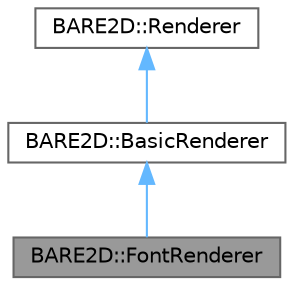 digraph "BARE2D::FontRenderer"
{
 // INTERACTIVE_SVG=YES
 // LATEX_PDF_SIZE
  bgcolor="transparent";
  edge [fontname=Helvetica,fontsize=10,labelfontname=Helvetica,labelfontsize=10];
  node [fontname=Helvetica,fontsize=10,shape=box,height=0.2,width=0.4];
  Node1 [label="BARE2D::FontRenderer",height=0.2,width=0.4,color="gray40", fillcolor="grey60", style="filled", fontcolor="black",tooltip="The FontRenderer... renders fonts. It is just a very basic extension of the BasicRenderer,..."];
  Node2 -> Node1 [dir="back",color="steelblue1",style="solid"];
  Node2 [label="BARE2D::BasicRenderer",height=0.2,width=0.4,color="gray40", fillcolor="white", style="filled",URL="$class_b_a_r_e2_d_1_1_basic_renderer.html",tooltip=" "];
  Node3 -> Node2 [dir="back",color="steelblue1",style="solid"];
  Node3 [label="BARE2D::Renderer",height=0.2,width=0.4,color="gray40", fillcolor="white", style="filled",URL="$class_b_a_r_e2_d_1_1_renderer.html",tooltip="The renderer class holds some shader program, manages some VBO, some render batch(es),..."];
}
